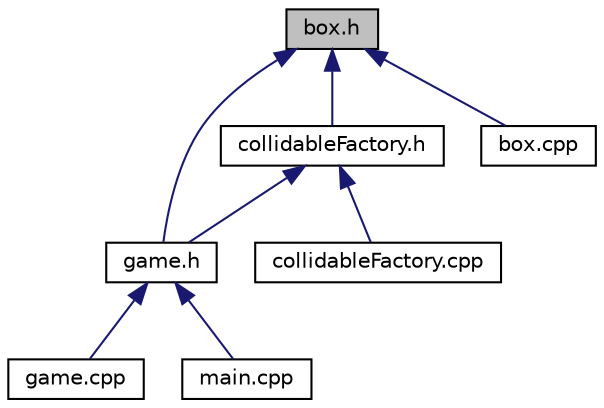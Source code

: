 digraph "box.h"
{
  edge [fontname="Helvetica",fontsize="10",labelfontname="Helvetica",labelfontsize="10"];
  node [fontname="Helvetica",fontsize="10",shape=record];
  Node1 [label="box.h",height=0.2,width=0.4,color="black", fillcolor="grey75", style="filled", fontcolor="black"];
  Node1 -> Node2 [dir="back",color="midnightblue",fontsize="10",style="solid",fontname="Helvetica"];
  Node2 [label="collidableFactory.h",height=0.2,width=0.4,color="black", fillcolor="white", style="filled",URL="$collidable_factory_8h.html",tooltip="Declaration of CollidableFactory class. "];
  Node2 -> Node3 [dir="back",color="midnightblue",fontsize="10",style="solid",fontname="Helvetica"];
  Node3 [label="game.h",height=0.2,width=0.4,color="black", fillcolor="white", style="filled",URL="$game_8h.html",tooltip="Declaration of Game class. "];
  Node3 -> Node4 [dir="back",color="midnightblue",fontsize="10",style="solid",fontname="Helvetica"];
  Node4 [label="game.cpp",height=0.2,width=0.4,color="black", fillcolor="white", style="filled",URL="$game_8cpp.html",tooltip="Implementation of Car class. "];
  Node3 -> Node5 [dir="back",color="midnightblue",fontsize="10",style="solid",fontname="Helvetica"];
  Node5 [label="main.cpp",height=0.2,width=0.4,color="black", fillcolor="white", style="filled",URL="$main_8cpp.html",tooltip="Entance point to software.. "];
  Node2 -> Node6 [dir="back",color="midnightblue",fontsize="10",style="solid",fontname="Helvetica"];
  Node6 [label="collidableFactory.cpp",height=0.2,width=0.4,color="black", fillcolor="white", style="filled",URL="$collidable_factory_8cpp.html",tooltip="Implementation of CollidableFactory class. "];
  Node1 -> Node3 [dir="back",color="midnightblue",fontsize="10",style="solid",fontname="Helvetica"];
  Node1 -> Node7 [dir="back",color="midnightblue",fontsize="10",style="solid",fontname="Helvetica"];
  Node7 [label="box.cpp",height=0.2,width=0.4,color="black", fillcolor="white", style="filled",URL="$box_8cpp.html",tooltip="Implementation of Box class. "];
}

